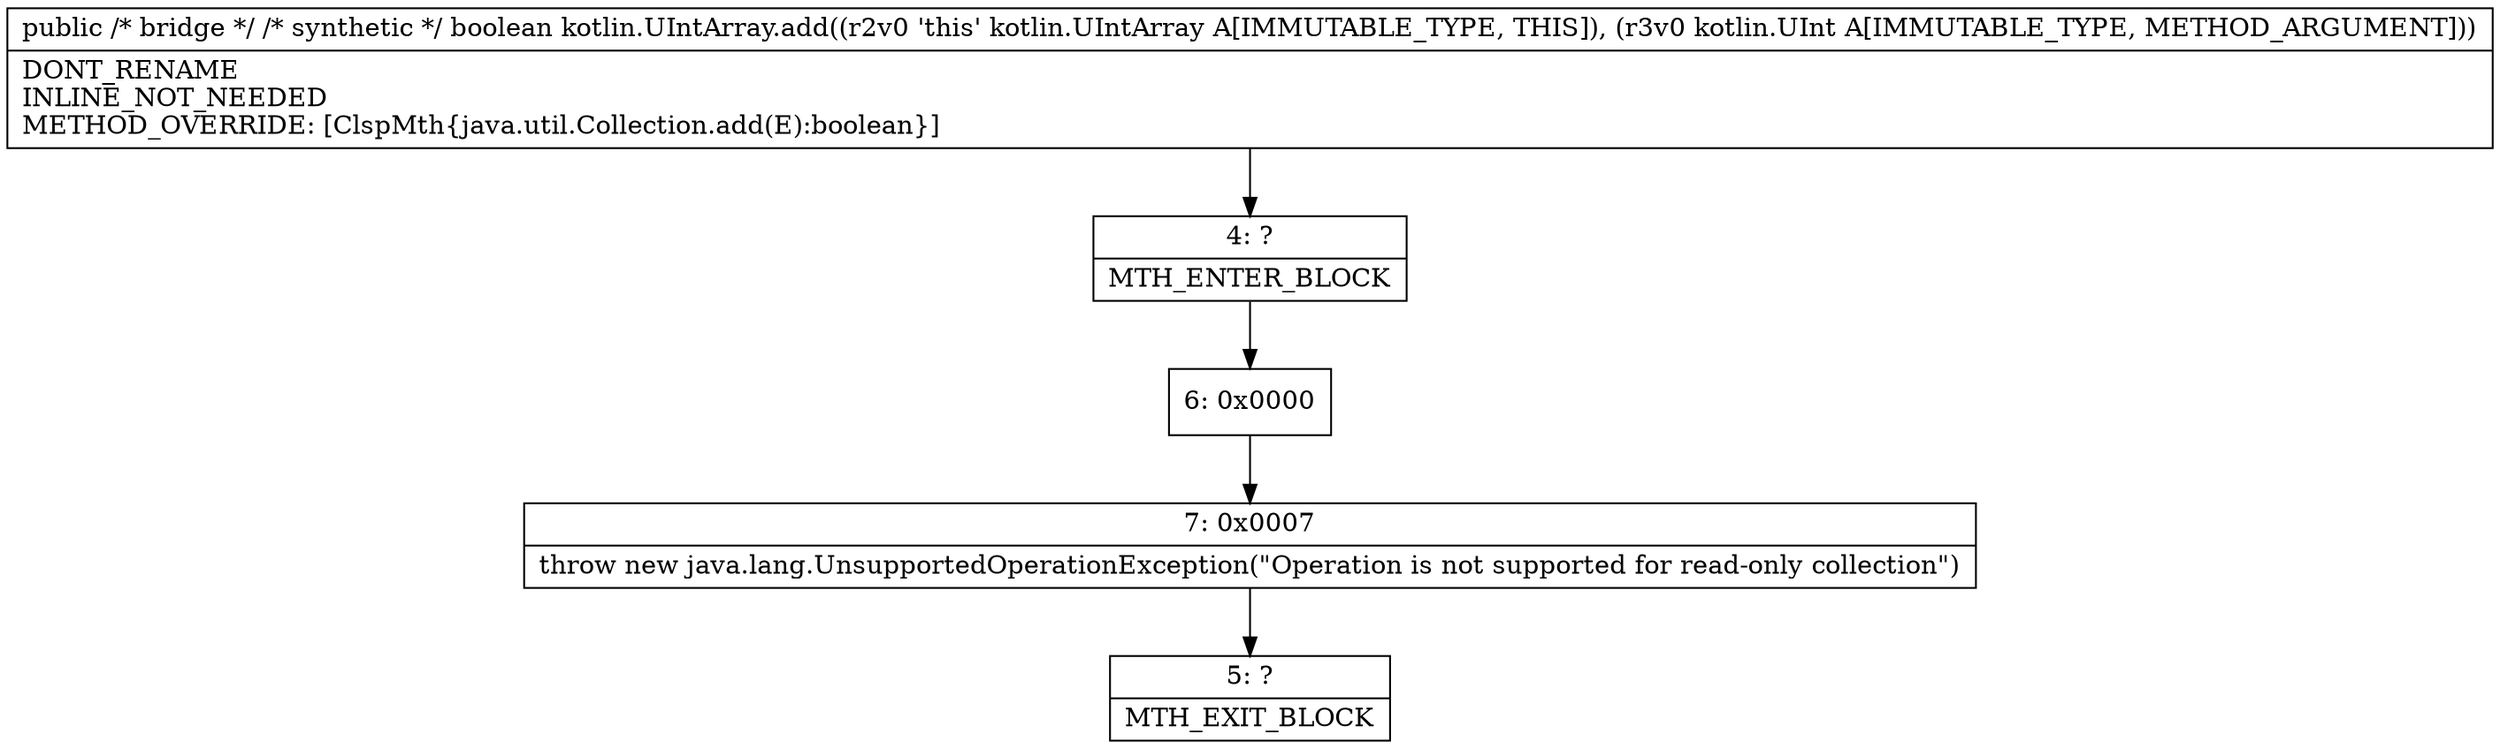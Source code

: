 digraph "CFG forkotlin.UIntArray.add(Ljava\/lang\/Object;)Z" {
Node_4 [shape=record,label="{4\:\ ?|MTH_ENTER_BLOCK\l}"];
Node_6 [shape=record,label="{6\:\ 0x0000}"];
Node_7 [shape=record,label="{7\:\ 0x0007|throw new java.lang.UnsupportedOperationException(\"Operation is not supported for read\-only collection\")\l}"];
Node_5 [shape=record,label="{5\:\ ?|MTH_EXIT_BLOCK\l}"];
MethodNode[shape=record,label="{public \/* bridge *\/ \/* synthetic *\/ boolean kotlin.UIntArray.add((r2v0 'this' kotlin.UIntArray A[IMMUTABLE_TYPE, THIS]), (r3v0 kotlin.UInt A[IMMUTABLE_TYPE, METHOD_ARGUMENT]))  | DONT_RENAME\lINLINE_NOT_NEEDED\lMETHOD_OVERRIDE: [ClspMth\{java.util.Collection.add(E):boolean\}]\l}"];
MethodNode -> Node_4;Node_4 -> Node_6;
Node_6 -> Node_7;
Node_7 -> Node_5;
}


